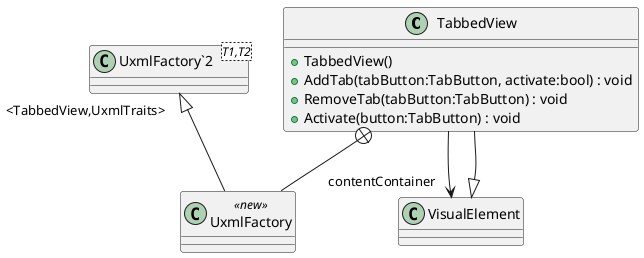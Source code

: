 @startuml
class TabbedView {
    + TabbedView()
    + AddTab(tabButton:TabButton, activate:bool) : void
    + RemoveTab(tabButton:TabButton) : void
    + Activate(button:TabButton) : void
}
class UxmlFactory <<new>> {
}
class "UxmlFactory`2"<T1,T2> {
}
VisualElement <|-- TabbedView
TabbedView --> "contentContainer" VisualElement
TabbedView +-- UxmlFactory
"UxmlFactory`2" "<TabbedView,UxmlTraits>" <|-- UxmlFactory
@enduml
